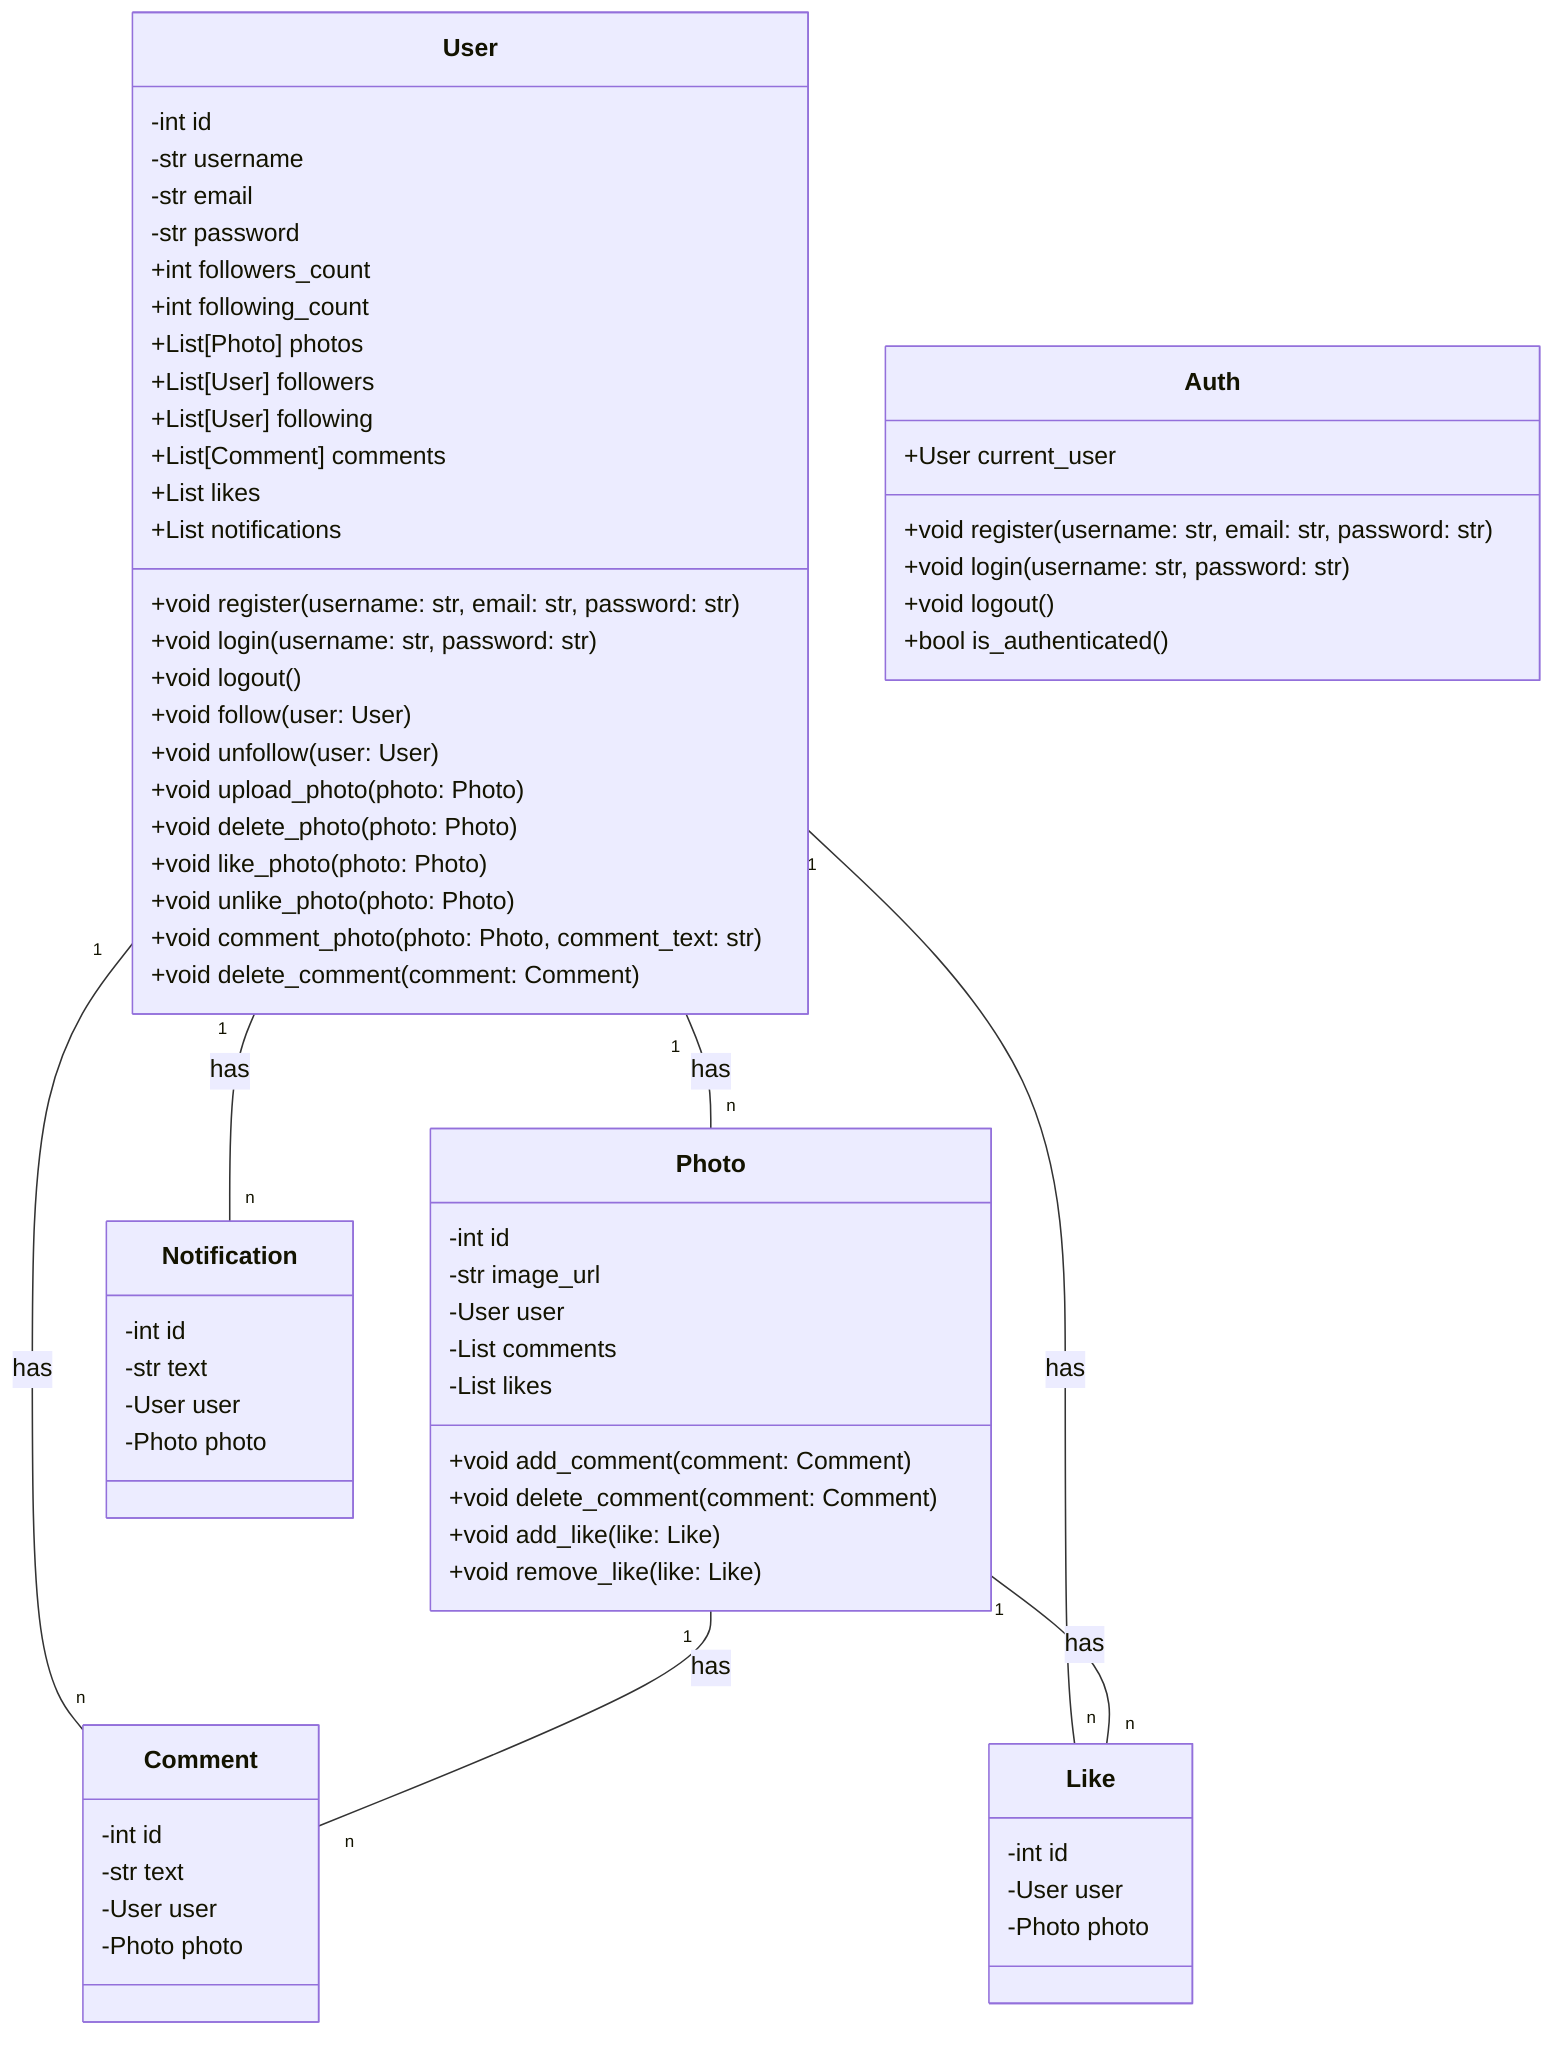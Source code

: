 classDiagram
    class User{
        -int id
        -str username
        -str email
        -str password
        +int followers_count
        +int following_count
        +List[Photo] photos
        +List[User] followers
        +List[User] following
        +List[Comment] comments
        +List<Like> likes
        +List<Notification> notifications
        +void register(username: str, email: str, password: str) 
        +void login(username: str, password: str)
        +void logout()
        +void follow(user: User)
        +void unfollow(user: User)
        +void upload_photo(photo: Photo)
        +void delete_photo(photo: Photo)
        +void like_photo(photo: Photo)
        +void unlike_photo(photo: Photo)
        +void comment_photo(photo: Photo, comment_text: str)
        +void delete_comment(comment: Comment)
    }
    class Photo{
        -int id
        -str image_url
        -User user
        -List<Comment> comments
        -List<Like> likes
        +void add_comment(comment: Comment)
        +void delete_comment(comment: Comment)
        +void add_like(like: Like)
        +void remove_like(like: Like)
    }
    class Comment{
        -int id
        -str text
        -User user
        -Photo photo
    }
    class Like{
        -int id
        -User user
        -Photo photo
    }
    class Notification{
        -int id
        -str text
        -User user
        -Photo photo
    }
    class Auth{
        +User current_user
        +void register(username: str, email: str, password: str)
        +void login(username: str, password: str)
        +void logout()
        +bool is_authenticated()
    }
    User "1" -- "n" Photo: has
    User "1" -- "n" Comment: has
    User "1" -- "n" Like: has
    User "1" -- "n" Notification: has
    Photo "1" -- "n" Comment: has
    Photo "1" -- "n" Like: has